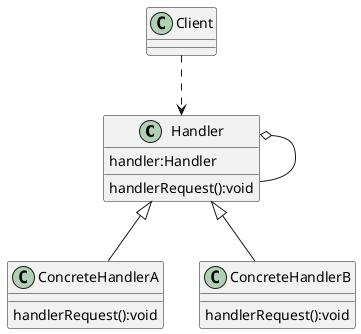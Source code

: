 @startuml

Class Handler
Class ConcreteHandlerA
Class ConcreteHandlerB
Class Client
Handler<|--ConcreteHandlerA
Handler<|--ConcreteHandlerB
Handler o-- Handler
Client ..> Handler
Class Handler{
    handler:Handler
    handlerRequest():void
}
Class ConcreteHandlerA{
    handlerRequest():void
}
Class ConcreteHandlerB{
    handlerRequest():void
}

@enduml